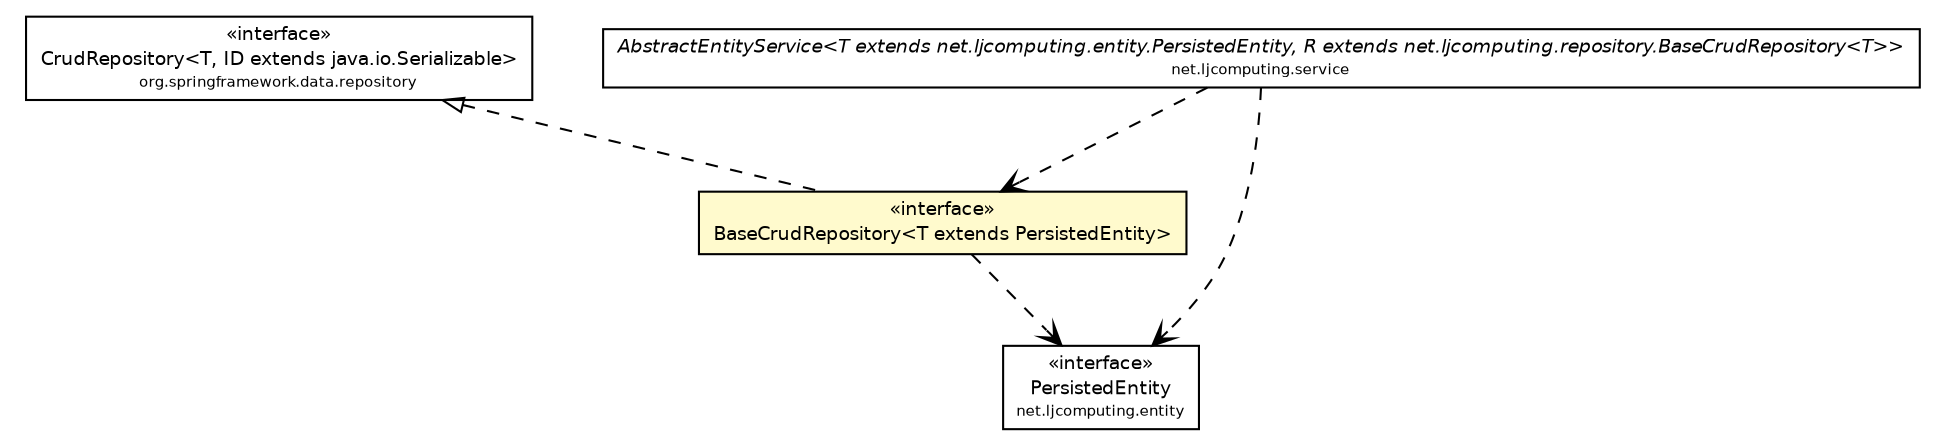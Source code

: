 #!/usr/local/bin/dot
#
# Class diagram 
# Generated by UMLGraph version R5_6 (http://www.umlgraph.org/)
#

digraph G {
	edge [fontname="Helvetica",fontsize=10,labelfontname="Helvetica",labelfontsize=10];
	node [fontname="Helvetica",fontsize=10,shape=plaintext];
	nodesep=0.25;
	ranksep=0.5;
	// net.ljcomputing.repository.BaseCrudRepository<T extends net.ljcomputing.entity.PersistedEntity>
	c47 [label=<<table title="net.ljcomputing.repository.BaseCrudRepository" border="0" cellborder="1" cellspacing="0" cellpadding="2" port="p" bgcolor="lemonChiffon" href="./BaseCrudRepository.html">
		<tr><td><table border="0" cellspacing="0" cellpadding="1">
<tr><td align="center" balign="center"> &#171;interface&#187; </td></tr>
<tr><td align="center" balign="center"> BaseCrudRepository&lt;T extends PersistedEntity&gt; </td></tr>
		</table></td></tr>
		</table>>, URL="./BaseCrudRepository.html", fontname="Helvetica", fontcolor="black", fontsize=9.0];
	// net.ljcomputing.entity.PersistedEntity
	c49 [label=<<table title="net.ljcomputing.entity.PersistedEntity" border="0" cellborder="1" cellspacing="0" cellpadding="2" port="p" href="../entity/PersistedEntity.html">
		<tr><td><table border="0" cellspacing="0" cellpadding="1">
<tr><td align="center" balign="center"> &#171;interface&#187; </td></tr>
<tr><td align="center" balign="center"> PersistedEntity </td></tr>
<tr><td align="center" balign="center"><font point-size="7.0"> net.ljcomputing.entity </font></td></tr>
		</table></td></tr>
		</table>>, URL="../entity/PersistedEntity.html", fontname="Helvetica", fontcolor="black", fontsize=9.0];
	// net.ljcomputing.service.AbstractEntityService<T extends net.ljcomputing.entity.PersistedEntity, R extends net.ljcomputing.repository.BaseCrudRepository<T>>
	c50 [label=<<table title="net.ljcomputing.service.AbstractEntityService" border="0" cellborder="1" cellspacing="0" cellpadding="2" port="p" href="../service/AbstractEntityService.html">
		<tr><td><table border="0" cellspacing="0" cellpadding="1">
<tr><td align="center" balign="center"><font face="Helvetica-Oblique"> AbstractEntityService&lt;T extends net.ljcomputing.entity.PersistedEntity, R extends net.ljcomputing.repository.BaseCrudRepository&lt;T&gt;&gt; </font></td></tr>
<tr><td align="center" balign="center"><font point-size="7.0"> net.ljcomputing.service </font></td></tr>
		</table></td></tr>
		</table>>, URL="../service/AbstractEntityService.html", fontname="Helvetica", fontcolor="black", fontsize=9.0];
	//net.ljcomputing.repository.BaseCrudRepository<T extends net.ljcomputing.entity.PersistedEntity> implements org.springframework.data.repository.CrudRepository<T, ID extends java.io.Serializable>
	c55:p -> c47:p [dir=back,arrowtail=empty,style=dashed];
	// net.ljcomputing.repository.BaseCrudRepository<T extends net.ljcomputing.entity.PersistedEntity> DEPEND net.ljcomputing.entity.PersistedEntity
	c47:p -> c49:p [taillabel="", label="", headlabel="", fontname="Helvetica", fontcolor="black", fontsize=10.0, color="black", arrowhead=open, style=dashed];
	// net.ljcomputing.service.AbstractEntityService<T extends net.ljcomputing.entity.PersistedEntity, R extends net.ljcomputing.repository.BaseCrudRepository<T>> DEPEND net.ljcomputing.repository.BaseCrudRepository<T extends net.ljcomputing.entity.PersistedEntity>
	c50:p -> c47:p [taillabel="", label="", headlabel="", fontname="Helvetica", fontcolor="black", fontsize=10.0, color="black", arrowhead=open, style=dashed];
	// net.ljcomputing.service.AbstractEntityService<T extends net.ljcomputing.entity.PersistedEntity, R extends net.ljcomputing.repository.BaseCrudRepository<T>> DEPEND net.ljcomputing.entity.PersistedEntity
	c50:p -> c49:p [taillabel="", label="", headlabel="", fontname="Helvetica", fontcolor="black", fontsize=10.0, color="black", arrowhead=open, style=dashed];
	// org.springframework.data.repository.CrudRepository<T, ID extends java.io.Serializable>
	c55 [label=<<table title="org.springframework.data.repository.CrudRepository" border="0" cellborder="1" cellspacing="0" cellpadding="2" port="p">
		<tr><td><table border="0" cellspacing="0" cellpadding="1">
<tr><td align="center" balign="center"> &#171;interface&#187; </td></tr>
<tr><td align="center" balign="center"> CrudRepository&lt;T, ID extends java.io.Serializable&gt; </td></tr>
<tr><td align="center" balign="center"><font point-size="7.0"> org.springframework.data.repository </font></td></tr>
		</table></td></tr>
		</table>>, URL="null", fontname="Helvetica", fontcolor="black", fontsize=9.0];
}

